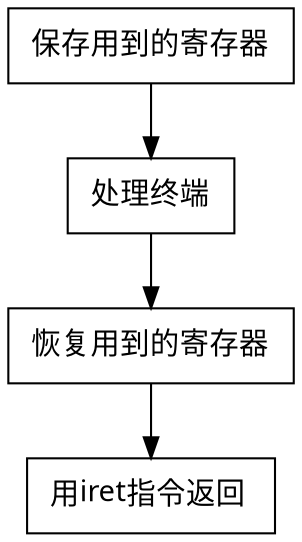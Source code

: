 digraph G{
    rankdir = "TB"
    a [label=" 保存用到的寄存器 ",shape="box",fontname="Microsoft Yahei"];
    b [label=" 处理终端 ",shape="box",fontname="Microsoft Yahei"];
    c [label=" 恢复用到的寄存器 ",shape="box",fontname="Microsoft Yahei"];
    d [label=" 用iret指令返回  ",shape="box",fontname="Microsoft Yahei"];
    a -> b -> c -> d ;
}